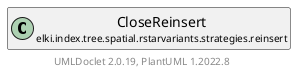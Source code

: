 @startuml
    remove .*\.(Instance|Par|Parameterizer|Factory)$
    set namespaceSeparator none
    hide empty fields
    hide empty methods

    class "<size:14>CloseReinsert.Par\n<size:10>elki.index.tree.spatial.rstarvariants.strategies.reinsert" as elki.index.tree.spatial.rstarvariants.strategies.reinsert.CloseReinsert.Par [[CloseReinsert.Par.html]] {
        +make(): CloseReinsert
    }

    abstract class "<size:14>AbstractPartialReinsert.Par\n<size:10>elki.index.tree.spatial.rstarvariants.strategies.reinsert" as elki.index.tree.spatial.rstarvariants.strategies.reinsert.AbstractPartialReinsert.Par [[AbstractPartialReinsert.Par.html]]
    class "<size:14>CloseReinsert\n<size:10>elki.index.tree.spatial.rstarvariants.strategies.reinsert" as elki.index.tree.spatial.rstarvariants.strategies.reinsert.CloseReinsert [[CloseReinsert.html]]

    elki.index.tree.spatial.rstarvariants.strategies.reinsert.AbstractPartialReinsert.Par <|-- elki.index.tree.spatial.rstarvariants.strategies.reinsert.CloseReinsert.Par
    elki.index.tree.spatial.rstarvariants.strategies.reinsert.CloseReinsert +-- elki.index.tree.spatial.rstarvariants.strategies.reinsert.CloseReinsert.Par

    center footer UMLDoclet 2.0.19, PlantUML 1.2022.8
@enduml
